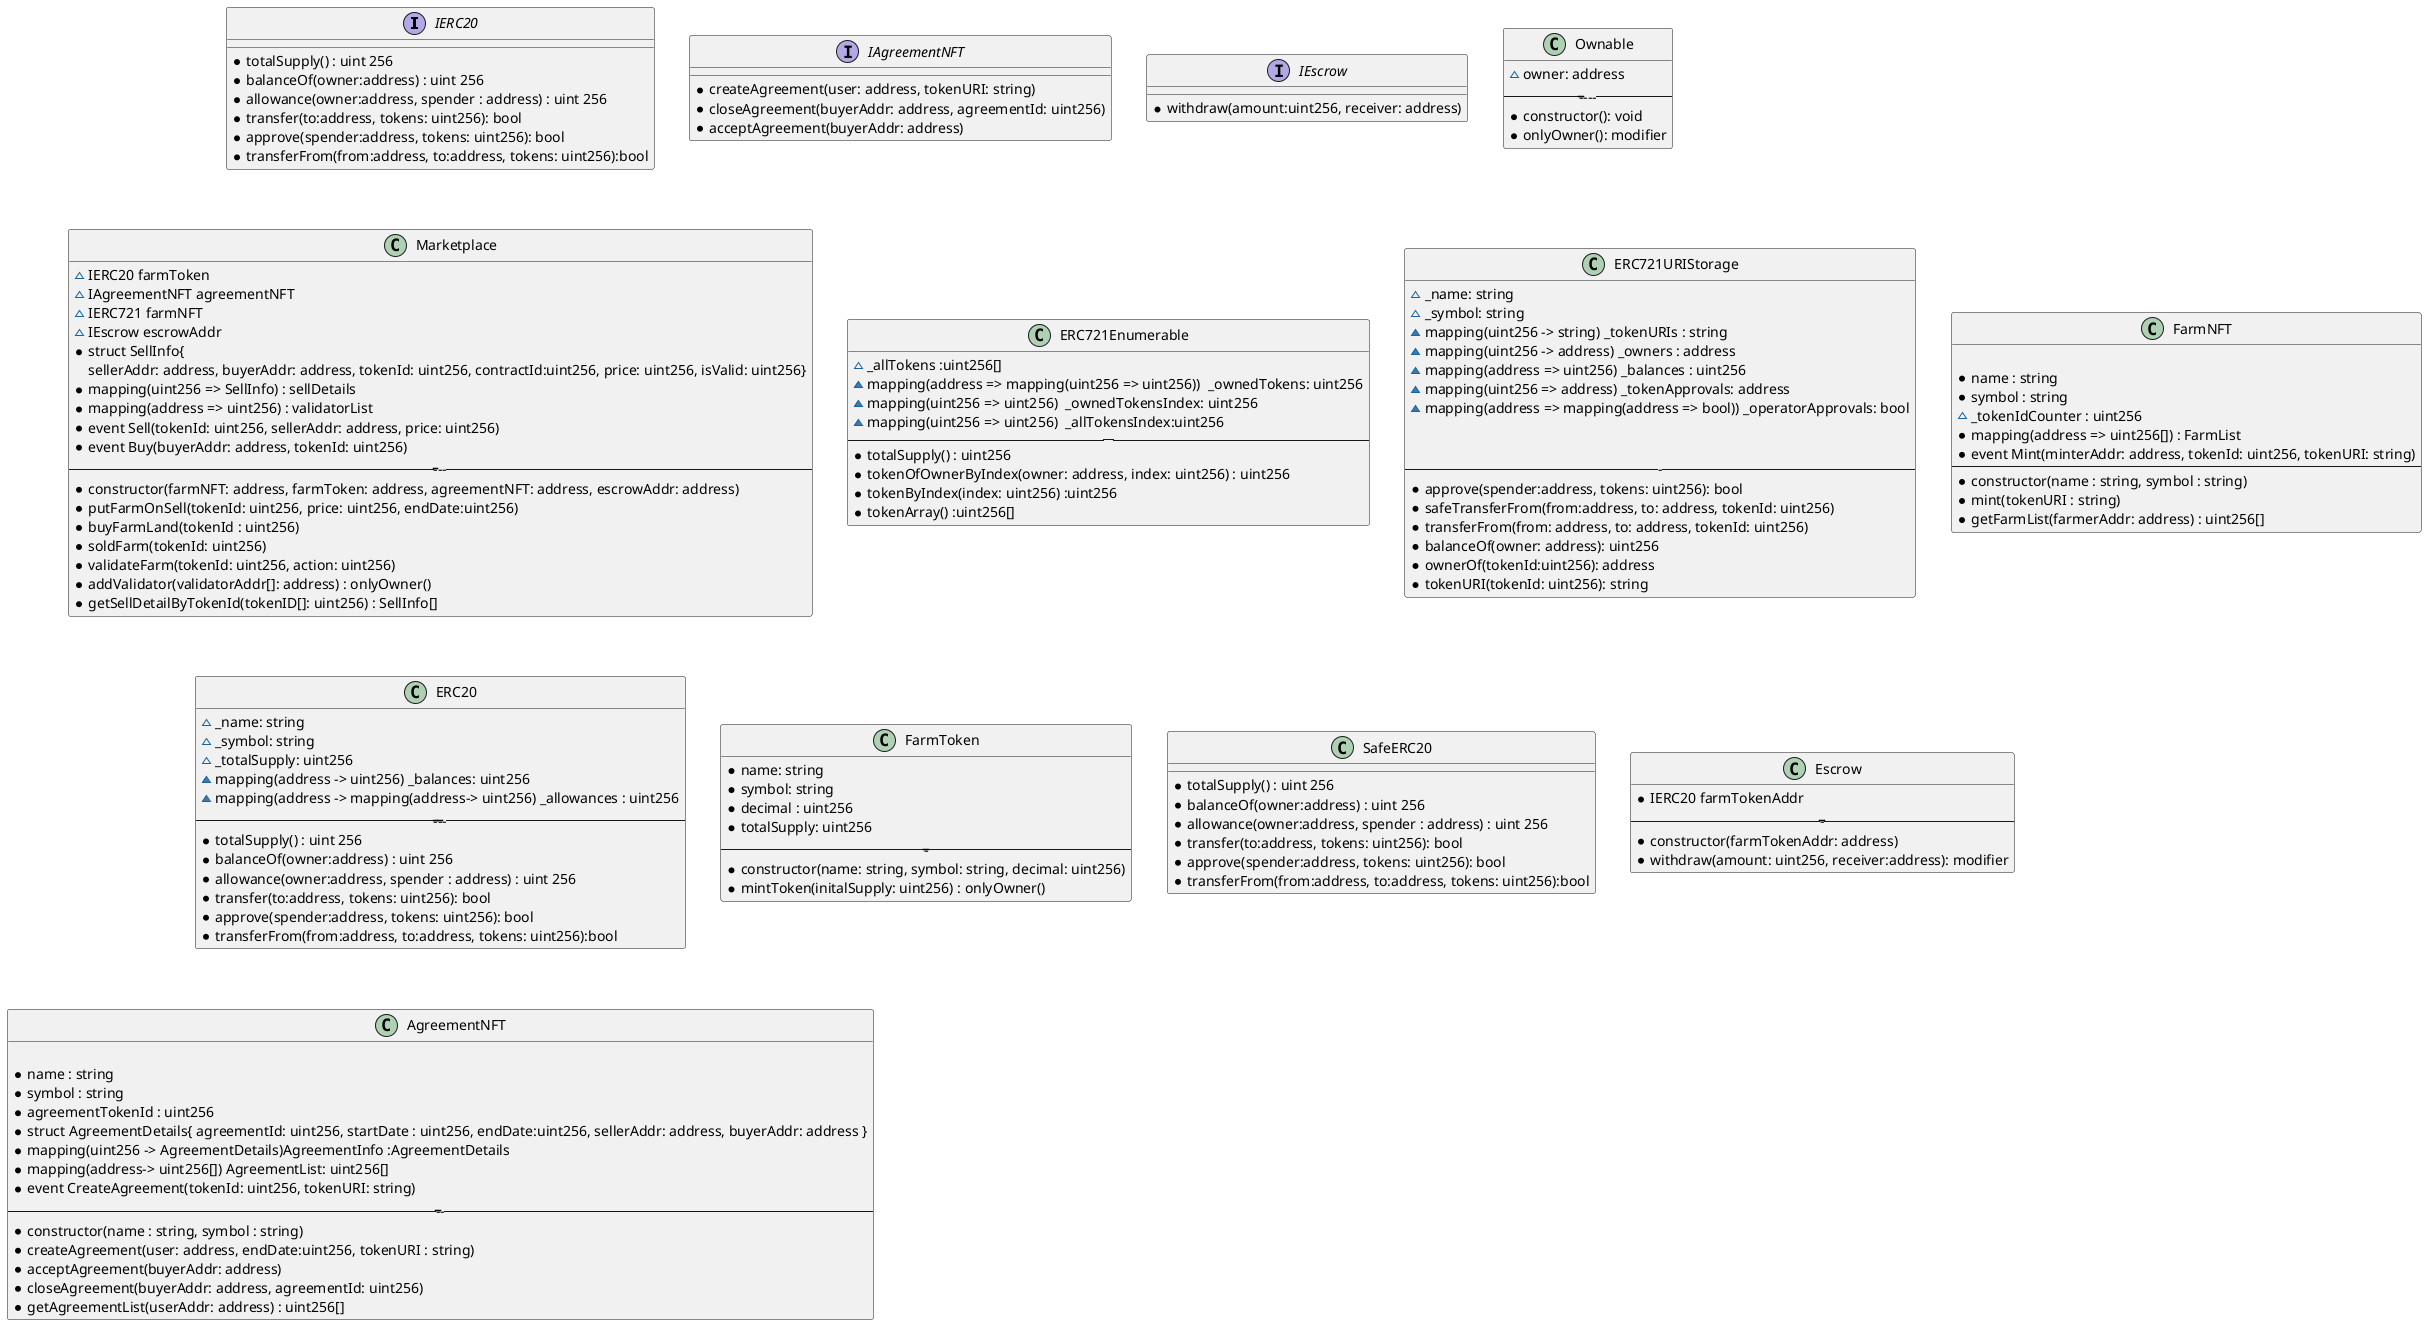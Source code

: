 @startuml
skinparam linetype polyline
skinparam linetype ortho
skinparam groupInheritance 1

interface IERC20{
*totalSupply() : uint 256
*balanceOf(owner:address) : uint 256
*allowance(owner:address, spender : address) : uint 256
*transfer(to:address, tokens: uint256): bool
*approve(spender:address, tokens: uint256): bool
*transferFrom(from:address, to:address, tokens: uint256):bool
}


interface IAgreementNFT{
*createAgreement(user: address, tokenURI: string)
*closeAgreement(buyerAddr: address, agreementId: uint256)
*acceptAgreement(buyerAddr: address)
}

interface IEscrow{
*withdraw(amount:uint256, receiver: address)
}

class Ownable{
~owner: address
------------
*constructor(): void
*onlyOwner(): modifier
}

class Marketplace{
~ IERC20 farmToken
~ IAgreementNFT agreementNFT
~ IERC721 farmNFT
~ IEscrow escrowAddr
*struct SellInfo{
sellerAddr: address, buyerAddr: address, tokenId: uint256, contractId:uint256, price: uint256, isValid: uint256}
*mapping(uint256 => SellInfo) : sellDetails
*mapping(address => uint256) : validatorList
*event Sell(tokenId: uint256, sellerAddr: address, price: uint256)
*event Buy(buyerAddr: address, tokenId: uint256)
-----------
*constructor(farmNFT: address, farmToken: address, agreementNFT: address, escrowAddr: address)
*putFarmOnSell(tokenId: uint256, price: uint256, endDate:uint256)
*buyFarmLand(tokenId : uint256)
*soldFarm(tokenId: uint256)
*validateFarm(tokenId: uint256, action: uint256) 
*addValidator(validatorAddr[]: address) : onlyOwner()
*getSellDetailByTokenId(tokenID[]: uint256) : SellInfo[]
}



class ERC721Enumerable{
~_allTokens :uint256[]
~mapping(address => mapping(uint256 => uint256))  _ownedTokens: uint256
~mapping(uint256 => uint256)  _ownedTokensIndex: uint256
~ mapping(uint256 => uint256)  _allTokensIndex:uint256
--------
*totalSupply() : uint256
*tokenOfOwnerByIndex(owner: address, index: uint256) : uint256
*tokenByIndex(index: uint256) :uint256
*tokenArray() :uint256[]
}

class ERC721URIStorage{
~_name: string
~_symbol: string
~mapping(uint256 -> string) _tokenURIs : string
~mapping(uint256 -> address) _owners : address
~mapping(address => uint256) _balances : uint256
~mapping(uint256 => address) _tokenApprovals: address
~mapping(address => mapping(address => bool)) _operatorApprovals: bool


-----
*approve(spender:address, tokens: uint256): bool
*safeTransferFrom(from:address, to: address, tokenId: uint256)
*transferFrom(from: address, to: address, tokenId: uint256)
*balanceOf(owner: address): uint256
*ownerOf(tokenId:uint256): address
*tokenURI(tokenId: uint256): string
}

class FarmNFT{

*name : string
*symbol : string
~_tokenIdCounter : uint256
*mapping(address => uint256[]) : FarmList
* event Mint(minterAddr: address, tokenId: uint256, tokenURI: string)
--
*constructor(name : string, symbol : string)
*mint(tokenURI : string)
*getFarmList(farmerAddr: address) : uint256[]
}

class ERC20{
~_name: string
~_symbol: string
~_totalSupply: uint256
~mapping(address -> uint256) _balances: uint256
~mapping(address -> mapping(address-> uint256) _allowances : uint256
---------------
*totalSupply() : uint 256
*balanceOf(owner:address) : uint 256
*allowance(owner:address, spender : address) : uint 256
*transfer(to:address, tokens: uint256): bool
*approve(spender:address, tokens: uint256): bool
*transferFrom(from:address, to:address, tokens: uint256):bool
}



class FarmToken{
*name: string
*symbol: string
*decimal : uint256
*totalSupply: uint256
---------
*constructor(name: string, symbol: string, decimal: uint256)
*mintToken(initalSupply: uint256) : onlyOwner()
}


class SafeERC20{
*totalSupply() : uint 256
*balanceOf(owner:address) : uint 256
*allowance(owner:address, spender : address) : uint 256
*transfer(to:address, tokens: uint256): bool
*approve(spender:address, tokens: uint256): bool
*transferFrom(from:address, to:address, tokens: uint256):bool
}


class Escrow{
*IERC20 farmTokenAddr
---------
*constructor(farmTokenAddr: address)
*withdraw(amount: uint256, receiver:address): modifier
}


class AgreementNFT{

*name : string
*symbol : string
*agreementTokenId : uint256
*struct AgreementDetails{ agreementId: uint256, startDate : uint256, endDate:uint256, sellerAddr: address, buyerAddr: address }
*mapping(uint256 -> AgreementDetails)AgreementInfo :AgreementDetails
*mapping(address-> uint256[]) AgreementList: uint256[]
*event CreateAgreement(tokenId: uint256, tokenURI: string)
----------
*constructor(name : string, symbol : string)
*createAgreement(user: address, endDate:uint256, tokenURI : string)
*acceptAgreement(buyerAddr: address)
*closeAgreement(buyerAddr: address, agreementId: uint256)
*getAgreementList(userAddr: address) : uint256[]
}

@enduml

@startuml
FarmNFT -right-> ERC721URIStorage
AgreementNFT -> ERC721URIStorage



IERC20 <|-- Marketplace
Ownable <- Marketplace
Ownable<|-- Escrow
Ownable<|-- FarmToken

FarmNFT <|-- Marketplace
IAgreementNFT <|-- Marketplace
IEscrow <|-- Marketplace

ERC20<|-- FarmToken


SafeERC20<|-- Escrow


ERC721Enumerable <- AgreementNFT
ERC721Enumerable<|-- FarmNFT

@enduml
